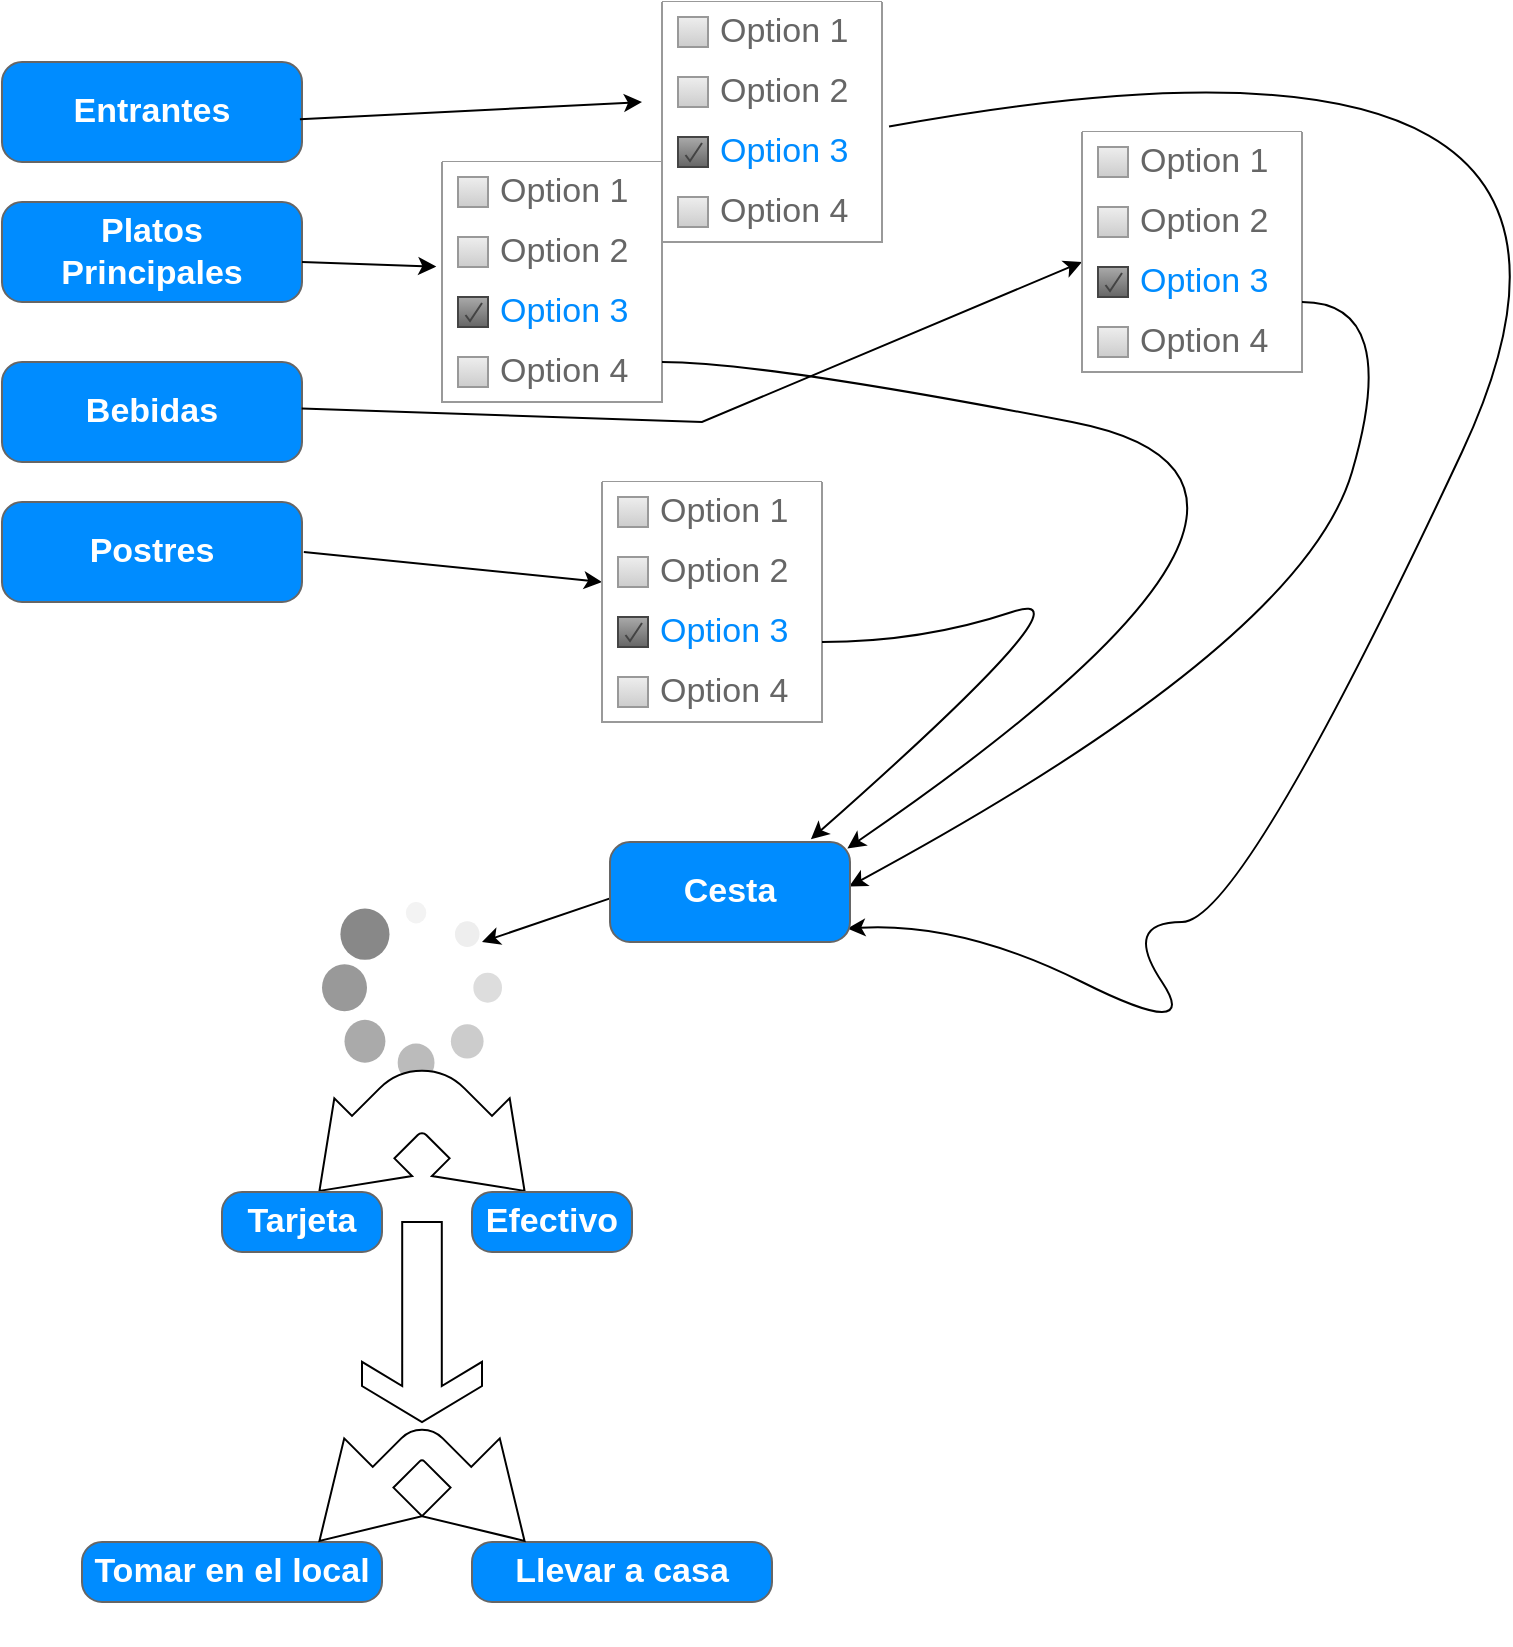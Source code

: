 <mxfile version="24.8.2">
  <diagram name="Página-1" id="xGP7IJS22eXjuodBx_O8">
    <mxGraphModel dx="1259" dy="692" grid="1" gridSize="10" guides="1" tooltips="1" connect="1" arrows="1" fold="1" page="1" pageScale="1" pageWidth="827" pageHeight="1169" math="0" shadow="0">
      <root>
        <mxCell id="0" />
        <mxCell id="1" parent="0" />
        <mxCell id="WXJM2lwCBf-DWaWHUaFj-5" value="Bebidas" style="strokeWidth=1;shadow=0;dashed=0;align=center;html=1;shape=mxgraph.mockup.buttons.button;strokeColor=#666666;fontColor=#ffffff;mainText=;buttonStyle=round;fontSize=17;fontStyle=1;fillColor=#008cff;whiteSpace=wrap;" vertex="1" parent="1">
          <mxGeometry x="50" y="190" width="150" height="50" as="geometry" />
        </mxCell>
        <mxCell id="WXJM2lwCBf-DWaWHUaFj-6" value="Entrantes" style="strokeWidth=1;shadow=0;dashed=0;align=center;html=1;shape=mxgraph.mockup.buttons.button;strokeColor=#666666;fontColor=#ffffff;mainText=;buttonStyle=round;fontSize=17;fontStyle=1;fillColor=#008cff;whiteSpace=wrap;" vertex="1" parent="1">
          <mxGeometry x="50" y="40" width="150" height="50" as="geometry" />
        </mxCell>
        <mxCell id="WXJM2lwCBf-DWaWHUaFj-7" value="Postres" style="strokeWidth=1;shadow=0;dashed=0;align=center;html=1;shape=mxgraph.mockup.buttons.button;strokeColor=#666666;fontColor=#ffffff;mainText=;buttonStyle=round;fontSize=17;fontStyle=1;fillColor=#008cff;whiteSpace=wrap;" vertex="1" parent="1">
          <mxGeometry x="50" y="260" width="150" height="50" as="geometry" />
        </mxCell>
        <mxCell id="WXJM2lwCBf-DWaWHUaFj-8" value="" style="endArrow=classic;html=1;rounded=0;exitX=0.993;exitY=0.573;exitDx=0;exitDy=0;exitPerimeter=0;" edge="1" parent="1" source="WXJM2lwCBf-DWaWHUaFj-6">
          <mxGeometry width="50" height="50" relative="1" as="geometry">
            <mxPoint x="300" y="290" as="sourcePoint" />
            <mxPoint x="370" y="60" as="targetPoint" />
            <Array as="points" />
          </mxGeometry>
        </mxCell>
        <mxCell id="WXJM2lwCBf-DWaWHUaFj-18" value="" style="swimlane;strokeColor=#999999;swimlaneFillColor=#FFFFFF;fillColor=#ffffff;fontColor=#666666;fontStyle=0;childLayout=stackLayout;horizontal=1;startSize=0;horizontalStack=0;resizeParent=1;resizeParentMax=0;resizeLast=0;collapsible=0;marginBottom=0;whiteSpace=wrap;html=1;" vertex="1" parent="1">
          <mxGeometry x="380" y="10" width="110" height="120" as="geometry" />
        </mxCell>
        <mxCell id="WXJM2lwCBf-DWaWHUaFj-19" value="Option 1" style="text;strokeColor=none;align=left;verticalAlign=middle;spacingLeft=27;spacingRight=10;overflow=hidden;points=[[0,0.5],[1,0.5]];portConstraint=eastwest;rotatable=0;whiteSpace=wrap;html=1;fillColor=none;fontColor=inherit;fontSize=17;" vertex="1" parent="WXJM2lwCBf-DWaWHUaFj-18">
          <mxGeometry width="110" height="30" as="geometry" />
        </mxCell>
        <mxCell id="WXJM2lwCBf-DWaWHUaFj-20" value="" style="resizable=0;fillColor=#EEEEEE;strokeColor=#999999;gradientColor=#cccccc;html=1;" vertex="1" parent="WXJM2lwCBf-DWaWHUaFj-19">
          <mxGeometry y="0.5" width="15" height="15" relative="1" as="geometry">
            <mxPoint x="8" y="-7.5" as="offset" />
          </mxGeometry>
        </mxCell>
        <mxCell id="WXJM2lwCBf-DWaWHUaFj-21" value="Option 2" style="text;strokeColor=none;align=left;verticalAlign=middle;spacingLeft=27;spacingRight=10;overflow=hidden;points=[[0,0.5],[1,0.5]];portConstraint=eastwest;rotatable=0;whiteSpace=wrap;html=1;rSize=5;fillColor=none;fontColor=inherit;fontSize=17;" vertex="1" parent="WXJM2lwCBf-DWaWHUaFj-18">
          <mxGeometry y="30" width="110" height="30" as="geometry" />
        </mxCell>
        <mxCell id="WXJM2lwCBf-DWaWHUaFj-22" value="" style="resizable=0;fillColor=#EEEEEE;strokeColor=#999999;gradientColor=#cccccc;html=1;" vertex="1" parent="WXJM2lwCBf-DWaWHUaFj-21">
          <mxGeometry y="0.5" width="15" height="15" relative="1" as="geometry">
            <mxPoint x="8" y="-7.5" as="offset" />
          </mxGeometry>
        </mxCell>
        <mxCell id="WXJM2lwCBf-DWaWHUaFj-23" value="Option 3" style="text;strokeColor=none;align=left;verticalAlign=middle;spacingLeft=27;spacingRight=10;overflow=hidden;points=[[0,0.5],[1,0.5]];portConstraint=eastwest;rotatable=0;whiteSpace=wrap;html=1;rSize=5;fillColor=none;fontColor=#008CFF;fontSize=17;" vertex="1" parent="WXJM2lwCBf-DWaWHUaFj-18">
          <mxGeometry y="60" width="110" height="30" as="geometry" />
        </mxCell>
        <mxCell id="WXJM2lwCBf-DWaWHUaFj-24" value="" style="shape=mxgraph.mockup.forms.checkbox;resizable=0;fillColor=#AAAAAA;gradientColor=#666666;strokeColor=#444444;html=1;" vertex="1" parent="WXJM2lwCBf-DWaWHUaFj-23">
          <mxGeometry y="0.5" width="15" height="15" relative="1" as="geometry">
            <mxPoint x="8" y="-7.5" as="offset" />
          </mxGeometry>
        </mxCell>
        <mxCell id="WXJM2lwCBf-DWaWHUaFj-25" value="Option 4" style="text;strokeColor=none;align=left;verticalAlign=middle;spacingLeft=27;spacingRight=10;overflow=hidden;points=[[0,0.5],[1,0.5]];portConstraint=eastwest;rotatable=0;whiteSpace=wrap;html=1;fillColor=none;fontColor=inherit;fontSize=17;" vertex="1" parent="WXJM2lwCBf-DWaWHUaFj-18">
          <mxGeometry y="90" width="110" height="30" as="geometry" />
        </mxCell>
        <mxCell id="WXJM2lwCBf-DWaWHUaFj-26" value="" style="resizable=0;fillColor=#EEEEEE;strokeColor=#999999;gradientColor=#cccccc;html=1;" vertex="1" parent="WXJM2lwCBf-DWaWHUaFj-25">
          <mxGeometry y="0.5" width="15" height="15" relative="1" as="geometry">
            <mxPoint x="8" y="-7.5" as="offset" />
          </mxGeometry>
        </mxCell>
        <mxCell id="WXJM2lwCBf-DWaWHUaFj-27" value="" style="endArrow=classic;html=1;rounded=0;exitX=0.999;exitY=0.464;exitDx=0;exitDy=0;exitPerimeter=0;" edge="1" parent="1" source="WXJM2lwCBf-DWaWHUaFj-5">
          <mxGeometry width="50" height="50" relative="1" as="geometry">
            <mxPoint x="300" y="290" as="sourcePoint" />
            <mxPoint x="590" y="140" as="targetPoint" />
            <Array as="points">
              <mxPoint x="400" y="220" />
            </Array>
          </mxGeometry>
        </mxCell>
        <mxCell id="WXJM2lwCBf-DWaWHUaFj-28" value="" style="swimlane;strokeColor=#999999;swimlaneFillColor=#FFFFFF;fillColor=#ffffff;fontColor=#666666;fontStyle=0;childLayout=stackLayout;horizontal=1;startSize=0;horizontalStack=0;resizeParent=1;resizeParentMax=0;resizeLast=0;collapsible=0;marginBottom=0;whiteSpace=wrap;html=1;" vertex="1" parent="1">
          <mxGeometry x="590" y="75" width="110" height="120" as="geometry" />
        </mxCell>
        <mxCell id="WXJM2lwCBf-DWaWHUaFj-29" value="Option 1" style="text;strokeColor=none;align=left;verticalAlign=middle;spacingLeft=27;spacingRight=10;overflow=hidden;points=[[0,0.5],[1,0.5]];portConstraint=eastwest;rotatable=0;whiteSpace=wrap;html=1;fillColor=none;fontColor=inherit;fontSize=17;" vertex="1" parent="WXJM2lwCBf-DWaWHUaFj-28">
          <mxGeometry width="110" height="30" as="geometry" />
        </mxCell>
        <mxCell id="WXJM2lwCBf-DWaWHUaFj-30" value="" style="resizable=0;fillColor=#EEEEEE;strokeColor=#999999;gradientColor=#cccccc;html=1;" vertex="1" parent="WXJM2lwCBf-DWaWHUaFj-29">
          <mxGeometry y="0.5" width="15" height="15" relative="1" as="geometry">
            <mxPoint x="8" y="-7.5" as="offset" />
          </mxGeometry>
        </mxCell>
        <mxCell id="WXJM2lwCBf-DWaWHUaFj-31" value="Option 2" style="text;strokeColor=none;align=left;verticalAlign=middle;spacingLeft=27;spacingRight=10;overflow=hidden;points=[[0,0.5],[1,0.5]];portConstraint=eastwest;rotatable=0;whiteSpace=wrap;html=1;rSize=5;fillColor=none;fontColor=inherit;fontSize=17;" vertex="1" parent="WXJM2lwCBf-DWaWHUaFj-28">
          <mxGeometry y="30" width="110" height="30" as="geometry" />
        </mxCell>
        <mxCell id="WXJM2lwCBf-DWaWHUaFj-32" value="" style="resizable=0;fillColor=#EEEEEE;strokeColor=#999999;gradientColor=#cccccc;html=1;" vertex="1" parent="WXJM2lwCBf-DWaWHUaFj-31">
          <mxGeometry y="0.5" width="15" height="15" relative="1" as="geometry">
            <mxPoint x="8" y="-7.5" as="offset" />
          </mxGeometry>
        </mxCell>
        <mxCell id="WXJM2lwCBf-DWaWHUaFj-33" value="Option 3" style="text;strokeColor=none;align=left;verticalAlign=middle;spacingLeft=27;spacingRight=10;overflow=hidden;points=[[0,0.5],[1,0.5]];portConstraint=eastwest;rotatable=0;whiteSpace=wrap;html=1;rSize=5;fillColor=none;fontColor=#008CFF;fontSize=17;" vertex="1" parent="WXJM2lwCBf-DWaWHUaFj-28">
          <mxGeometry y="60" width="110" height="30" as="geometry" />
        </mxCell>
        <mxCell id="WXJM2lwCBf-DWaWHUaFj-34" value="" style="shape=mxgraph.mockup.forms.checkbox;resizable=0;fillColor=#AAAAAA;gradientColor=#666666;strokeColor=#444444;html=1;" vertex="1" parent="WXJM2lwCBf-DWaWHUaFj-33">
          <mxGeometry y="0.5" width="15" height="15" relative="1" as="geometry">
            <mxPoint x="8" y="-7.5" as="offset" />
          </mxGeometry>
        </mxCell>
        <mxCell id="WXJM2lwCBf-DWaWHUaFj-35" value="Option 4" style="text;strokeColor=none;align=left;verticalAlign=middle;spacingLeft=27;spacingRight=10;overflow=hidden;points=[[0,0.5],[1,0.5]];portConstraint=eastwest;rotatable=0;whiteSpace=wrap;html=1;fillColor=none;fontColor=inherit;fontSize=17;" vertex="1" parent="WXJM2lwCBf-DWaWHUaFj-28">
          <mxGeometry y="90" width="110" height="30" as="geometry" />
        </mxCell>
        <mxCell id="WXJM2lwCBf-DWaWHUaFj-36" value="" style="resizable=0;fillColor=#EEEEEE;strokeColor=#999999;gradientColor=#cccccc;html=1;" vertex="1" parent="WXJM2lwCBf-DWaWHUaFj-35">
          <mxGeometry y="0.5" width="15" height="15" relative="1" as="geometry">
            <mxPoint x="8" y="-7.5" as="offset" />
          </mxGeometry>
        </mxCell>
        <mxCell id="WXJM2lwCBf-DWaWHUaFj-37" value="" style="endArrow=classic;html=1;rounded=0;exitX=1.006;exitY=0.5;exitDx=0;exitDy=0;exitPerimeter=0;" edge="1" parent="1" source="WXJM2lwCBf-DWaWHUaFj-7">
          <mxGeometry width="50" height="50" relative="1" as="geometry">
            <mxPoint x="300" y="290" as="sourcePoint" />
            <mxPoint x="350" y="300" as="targetPoint" />
          </mxGeometry>
        </mxCell>
        <mxCell id="WXJM2lwCBf-DWaWHUaFj-47" value="" style="curved=1;endArrow=classic;html=1;rounded=0;exitX=1.032;exitY=0.076;exitDx=0;exitDy=0;exitPerimeter=0;entryX=0.989;entryY=0.864;entryDx=0;entryDy=0;entryPerimeter=0;" edge="1" parent="1" source="WXJM2lwCBf-DWaWHUaFj-23" target="WXJM2lwCBf-DWaWHUaFj-88">
          <mxGeometry width="50" height="50" relative="1" as="geometry">
            <mxPoint x="300" y="290" as="sourcePoint" />
            <mxPoint x="459.06" y="495.17" as="targetPoint" />
            <Array as="points">
              <mxPoint x="890" />
              <mxPoint x="670" y="470" />
              <mxPoint x="610" y="470" />
              <mxPoint x="650" y="530" />
              <mxPoint x="530" y="470" />
            </Array>
          </mxGeometry>
        </mxCell>
        <mxCell id="WXJM2lwCBf-DWaWHUaFj-48" value="" style="curved=1;endArrow=classic;html=1;rounded=0;entryX=0.996;entryY=0.446;entryDx=0;entryDy=0;entryPerimeter=0;" edge="1" parent="1" target="WXJM2lwCBf-DWaWHUaFj-88">
          <mxGeometry width="50" height="50" relative="1" as="geometry">
            <mxPoint x="700" y="160" as="sourcePoint" />
            <mxPoint x="454.38" y="447.98" as="targetPoint" />
            <Array as="points">
              <mxPoint x="750" y="160" />
              <mxPoint x="700" y="330" />
            </Array>
          </mxGeometry>
        </mxCell>
        <mxCell id="WXJM2lwCBf-DWaWHUaFj-51" value="" style="endArrow=classic;html=1;rounded=0;exitX=0.034;exitY=0.536;exitDx=0;exitDy=0;exitPerimeter=0;" edge="1" parent="1" source="WXJM2lwCBf-DWaWHUaFj-88">
          <mxGeometry width="50" height="50" relative="1" as="geometry">
            <mxPoint x="368.06" y="448.63" as="sourcePoint" />
            <mxPoint x="290" y="480" as="targetPoint" />
          </mxGeometry>
        </mxCell>
        <mxCell id="WXJM2lwCBf-DWaWHUaFj-54" value="Platos&lt;div&gt;Principales&lt;/div&gt;" style="strokeWidth=1;shadow=0;dashed=0;align=center;html=1;shape=mxgraph.mockup.buttons.button;strokeColor=#666666;fontColor=#ffffff;mainText=;buttonStyle=round;fontSize=17;fontStyle=1;fillColor=#008cff;whiteSpace=wrap;" vertex="1" parent="1">
          <mxGeometry x="50" y="110" width="150" height="50" as="geometry" />
        </mxCell>
        <mxCell id="WXJM2lwCBf-DWaWHUaFj-55" value="" style="endArrow=classic;html=1;rounded=0;entryX=-0.026;entryY=0.743;entryDx=0;entryDy=0;entryPerimeter=0;" edge="1" parent="1" target="WXJM2lwCBf-DWaWHUaFj-59">
          <mxGeometry width="50" height="50" relative="1" as="geometry">
            <mxPoint x="200" y="140" as="sourcePoint" />
            <mxPoint x="260" y="140" as="targetPoint" />
          </mxGeometry>
        </mxCell>
        <mxCell id="WXJM2lwCBf-DWaWHUaFj-56" value="" style="swimlane;strokeColor=#999999;swimlaneFillColor=#FFFFFF;fillColor=#ffffff;fontColor=#666666;fontStyle=0;childLayout=stackLayout;horizontal=1;startSize=0;horizontalStack=0;resizeParent=1;resizeParentMax=0;resizeLast=0;collapsible=0;marginBottom=0;whiteSpace=wrap;html=1;" vertex="1" parent="1">
          <mxGeometry x="270" y="90" width="110" height="120" as="geometry" />
        </mxCell>
        <mxCell id="WXJM2lwCBf-DWaWHUaFj-57" value="Option 1" style="text;strokeColor=none;align=left;verticalAlign=middle;spacingLeft=27;spacingRight=10;overflow=hidden;points=[[0,0.5],[1,0.5]];portConstraint=eastwest;rotatable=0;whiteSpace=wrap;html=1;fillColor=none;fontColor=inherit;fontSize=17;" vertex="1" parent="WXJM2lwCBf-DWaWHUaFj-56">
          <mxGeometry width="110" height="30" as="geometry" />
        </mxCell>
        <mxCell id="WXJM2lwCBf-DWaWHUaFj-58" value="" style="resizable=0;fillColor=#EEEEEE;strokeColor=#999999;gradientColor=#cccccc;html=1;" vertex="1" parent="WXJM2lwCBf-DWaWHUaFj-57">
          <mxGeometry y="0.5" width="15" height="15" relative="1" as="geometry">
            <mxPoint x="8" y="-7.5" as="offset" />
          </mxGeometry>
        </mxCell>
        <mxCell id="WXJM2lwCBf-DWaWHUaFj-59" value="Option 2" style="text;strokeColor=none;align=left;verticalAlign=middle;spacingLeft=27;spacingRight=10;overflow=hidden;points=[[0,0.5],[1,0.5]];portConstraint=eastwest;rotatable=0;whiteSpace=wrap;html=1;rSize=5;fillColor=none;fontColor=inherit;fontSize=17;" vertex="1" parent="WXJM2lwCBf-DWaWHUaFj-56">
          <mxGeometry y="30" width="110" height="30" as="geometry" />
        </mxCell>
        <mxCell id="WXJM2lwCBf-DWaWHUaFj-60" value="" style="resizable=0;fillColor=#EEEEEE;strokeColor=#999999;gradientColor=#cccccc;html=1;" vertex="1" parent="WXJM2lwCBf-DWaWHUaFj-59">
          <mxGeometry y="0.5" width="15" height="15" relative="1" as="geometry">
            <mxPoint x="8" y="-7.5" as="offset" />
          </mxGeometry>
        </mxCell>
        <mxCell id="WXJM2lwCBf-DWaWHUaFj-61" value="Option 3" style="text;strokeColor=none;align=left;verticalAlign=middle;spacingLeft=27;spacingRight=10;overflow=hidden;points=[[0,0.5],[1,0.5]];portConstraint=eastwest;rotatable=0;whiteSpace=wrap;html=1;rSize=5;fillColor=none;fontColor=#008CFF;fontSize=17;" vertex="1" parent="WXJM2lwCBf-DWaWHUaFj-56">
          <mxGeometry y="60" width="110" height="30" as="geometry" />
        </mxCell>
        <mxCell id="WXJM2lwCBf-DWaWHUaFj-62" value="" style="shape=mxgraph.mockup.forms.checkbox;resizable=0;fillColor=#AAAAAA;gradientColor=#666666;strokeColor=#444444;html=1;" vertex="1" parent="WXJM2lwCBf-DWaWHUaFj-61">
          <mxGeometry y="0.5" width="15" height="15" relative="1" as="geometry">
            <mxPoint x="8" y="-7.5" as="offset" />
          </mxGeometry>
        </mxCell>
        <mxCell id="WXJM2lwCBf-DWaWHUaFj-63" value="Option 4" style="text;strokeColor=none;align=left;verticalAlign=middle;spacingLeft=27;spacingRight=10;overflow=hidden;points=[[0,0.5],[1,0.5]];portConstraint=eastwest;rotatable=0;whiteSpace=wrap;html=1;fillColor=none;fontColor=inherit;fontSize=17;" vertex="1" parent="WXJM2lwCBf-DWaWHUaFj-56">
          <mxGeometry y="90" width="110" height="30" as="geometry" />
        </mxCell>
        <mxCell id="WXJM2lwCBf-DWaWHUaFj-64" value="" style="resizable=0;fillColor=#EEEEEE;strokeColor=#999999;gradientColor=#cccccc;html=1;" vertex="1" parent="WXJM2lwCBf-DWaWHUaFj-63">
          <mxGeometry y="0.5" width="15" height="15" relative="1" as="geometry">
            <mxPoint x="8" y="-7.5" as="offset" />
          </mxGeometry>
        </mxCell>
        <mxCell id="WXJM2lwCBf-DWaWHUaFj-67" value="" style="verticalLabelPosition=bottom;shadow=0;dashed=0;align=center;html=1;verticalAlign=top;strokeWidth=1;shape=mxgraph.mockup.misc.loading_circle_1;pointerEvents=1" vertex="1" parent="1">
          <mxGeometry x="210" y="460" width="90" height="90" as="geometry" />
        </mxCell>
        <mxCell id="WXJM2lwCBf-DWaWHUaFj-70" value="" style="html=1;shadow=0;dashed=0;align=center;verticalAlign=middle;shape=mxgraph.arrows2.bendDoubleArrow;dy=15;dx=38;arrowHead=55;rounded=1;rotation=45;" vertex="1" parent="1">
          <mxGeometry x="210" y="535" width="100" height="100" as="geometry" />
        </mxCell>
        <mxCell id="WXJM2lwCBf-DWaWHUaFj-71" value="Tarjeta" style="strokeWidth=1;shadow=0;dashed=0;align=center;html=1;shape=mxgraph.mockup.buttons.button;strokeColor=#666666;fontColor=#ffffff;mainText=;buttonStyle=round;fontSize=17;fontStyle=1;fillColor=#008cff;whiteSpace=wrap;" vertex="1" parent="1">
          <mxGeometry x="160" y="605" width="80" height="30" as="geometry" />
        </mxCell>
        <mxCell id="WXJM2lwCBf-DWaWHUaFj-72" value="Efectivo" style="strokeWidth=1;shadow=0;dashed=0;align=center;html=1;shape=mxgraph.mockup.buttons.button;strokeColor=#666666;fontColor=#ffffff;mainText=;buttonStyle=round;fontSize=17;fontStyle=1;fillColor=#008cff;whiteSpace=wrap;" vertex="1" parent="1">
          <mxGeometry x="285" y="605" width="80" height="30" as="geometry" />
        </mxCell>
        <mxCell id="WXJM2lwCBf-DWaWHUaFj-73" value="" style="html=1;shadow=0;dashed=0;align=center;verticalAlign=middle;shape=mxgraph.arrows2.sharpArrow;dy1=0.67;dx1=18;dx2=18;notch=0;rotation=90;" vertex="1" parent="1">
          <mxGeometry x="210" y="640" width="100" height="60" as="geometry" />
        </mxCell>
        <mxCell id="WXJM2lwCBf-DWaWHUaFj-74" value="Tomar en el local" style="strokeWidth=1;shadow=0;dashed=0;align=center;html=1;shape=mxgraph.mockup.buttons.button;strokeColor=#666666;fontColor=#ffffff;mainText=;buttonStyle=round;fontSize=17;fontStyle=1;fillColor=#008cff;whiteSpace=wrap;" vertex="1" parent="1">
          <mxGeometry x="90" y="780" width="150" height="30" as="geometry" />
        </mxCell>
        <mxCell id="WXJM2lwCBf-DWaWHUaFj-75" value="Llevar a casa" style="strokeWidth=1;shadow=0;dashed=0;align=center;html=1;shape=mxgraph.mockup.buttons.button;strokeColor=#666666;fontColor=#ffffff;mainText=;buttonStyle=round;fontSize=17;fontStyle=1;fillColor=#008cff;whiteSpace=wrap;" vertex="1" parent="1">
          <mxGeometry x="285" y="780" width="150" height="30" as="geometry" />
        </mxCell>
        <mxCell id="WXJM2lwCBf-DWaWHUaFj-76" value="" style="html=1;shadow=0;dashed=0;align=center;verticalAlign=middle;shape=mxgraph.arrows2.bendDoubleArrow;dy=7.33;dx=45;arrowHead=55;rounded=1;rotation=45;" vertex="1" parent="1">
          <mxGeometry x="210" y="710" width="100" height="100" as="geometry" />
        </mxCell>
        <mxCell id="WXJM2lwCBf-DWaWHUaFj-77" value="" style="swimlane;strokeColor=#999999;swimlaneFillColor=#FFFFFF;fillColor=#ffffff;fontColor=#666666;fontStyle=0;childLayout=stackLayout;horizontal=1;startSize=0;horizontalStack=0;resizeParent=1;resizeParentMax=0;resizeLast=0;collapsible=0;marginBottom=0;whiteSpace=wrap;html=1;" vertex="1" parent="1">
          <mxGeometry x="350" y="250" width="110" height="120" as="geometry" />
        </mxCell>
        <mxCell id="WXJM2lwCBf-DWaWHUaFj-78" value="Option 1" style="text;strokeColor=none;align=left;verticalAlign=middle;spacingLeft=27;spacingRight=10;overflow=hidden;points=[[0,0.5],[1,0.5]];portConstraint=eastwest;rotatable=0;whiteSpace=wrap;html=1;fillColor=none;fontColor=inherit;fontSize=17;" vertex="1" parent="WXJM2lwCBf-DWaWHUaFj-77">
          <mxGeometry width="110" height="30" as="geometry" />
        </mxCell>
        <mxCell id="WXJM2lwCBf-DWaWHUaFj-79" value="" style="resizable=0;fillColor=#EEEEEE;strokeColor=#999999;gradientColor=#cccccc;html=1;" vertex="1" parent="WXJM2lwCBf-DWaWHUaFj-78">
          <mxGeometry y="0.5" width="15" height="15" relative="1" as="geometry">
            <mxPoint x="8" y="-7.5" as="offset" />
          </mxGeometry>
        </mxCell>
        <mxCell id="WXJM2lwCBf-DWaWHUaFj-80" value="Option 2" style="text;strokeColor=none;align=left;verticalAlign=middle;spacingLeft=27;spacingRight=10;overflow=hidden;points=[[0,0.5],[1,0.5]];portConstraint=eastwest;rotatable=0;whiteSpace=wrap;html=1;rSize=5;fillColor=none;fontColor=inherit;fontSize=17;" vertex="1" parent="WXJM2lwCBf-DWaWHUaFj-77">
          <mxGeometry y="30" width="110" height="30" as="geometry" />
        </mxCell>
        <mxCell id="WXJM2lwCBf-DWaWHUaFj-81" value="" style="resizable=0;fillColor=#EEEEEE;strokeColor=#999999;gradientColor=#cccccc;html=1;" vertex="1" parent="WXJM2lwCBf-DWaWHUaFj-80">
          <mxGeometry y="0.5" width="15" height="15" relative="1" as="geometry">
            <mxPoint x="8" y="-7.5" as="offset" />
          </mxGeometry>
        </mxCell>
        <mxCell id="WXJM2lwCBf-DWaWHUaFj-82" value="Option 3" style="text;strokeColor=none;align=left;verticalAlign=middle;spacingLeft=27;spacingRight=10;overflow=hidden;points=[[0,0.5],[1,0.5]];portConstraint=eastwest;rotatable=0;whiteSpace=wrap;html=1;rSize=5;fillColor=none;fontColor=#008CFF;fontSize=17;" vertex="1" parent="WXJM2lwCBf-DWaWHUaFj-77">
          <mxGeometry y="60" width="110" height="30" as="geometry" />
        </mxCell>
        <mxCell id="WXJM2lwCBf-DWaWHUaFj-83" value="" style="shape=mxgraph.mockup.forms.checkbox;resizable=0;fillColor=#AAAAAA;gradientColor=#666666;strokeColor=#444444;html=1;" vertex="1" parent="WXJM2lwCBf-DWaWHUaFj-82">
          <mxGeometry y="0.5" width="15" height="15" relative="1" as="geometry">
            <mxPoint x="8" y="-7.5" as="offset" />
          </mxGeometry>
        </mxCell>
        <mxCell id="WXJM2lwCBf-DWaWHUaFj-84" value="Option 4" style="text;strokeColor=none;align=left;verticalAlign=middle;spacingLeft=27;spacingRight=10;overflow=hidden;points=[[0,0.5],[1,0.5]];portConstraint=eastwest;rotatable=0;whiteSpace=wrap;html=1;fillColor=none;fontColor=inherit;fontSize=17;" vertex="1" parent="WXJM2lwCBf-DWaWHUaFj-77">
          <mxGeometry y="90" width="110" height="30" as="geometry" />
        </mxCell>
        <mxCell id="WXJM2lwCBf-DWaWHUaFj-85" value="" style="resizable=0;fillColor=#EEEEEE;strokeColor=#999999;gradientColor=#cccccc;html=1;" vertex="1" parent="WXJM2lwCBf-DWaWHUaFj-84">
          <mxGeometry y="0.5" width="15" height="15" relative="1" as="geometry">
            <mxPoint x="8" y="-7.5" as="offset" />
          </mxGeometry>
        </mxCell>
        <mxCell id="WXJM2lwCBf-DWaWHUaFj-86" value="" style="curved=1;endArrow=classic;html=1;rounded=0;entryX=0.837;entryY=-0.027;entryDx=0;entryDy=0;entryPerimeter=0;" edge="1" parent="1" target="WXJM2lwCBf-DWaWHUaFj-88">
          <mxGeometry width="50" height="50" relative="1" as="geometry">
            <mxPoint x="460" y="330" as="sourcePoint" />
            <mxPoint x="483.5" y="390.52" as="targetPoint" />
            <Array as="points">
              <mxPoint x="510" y="330" />
              <mxPoint x="600" y="300" />
            </Array>
          </mxGeometry>
        </mxCell>
        <mxCell id="WXJM2lwCBf-DWaWHUaFj-87" value="" style="curved=1;endArrow=classic;html=1;rounded=0;entryX=0.989;entryY=0.064;entryDx=0;entryDy=0;entryPerimeter=0;" edge="1" parent="1" target="WXJM2lwCBf-DWaWHUaFj-88">
          <mxGeometry width="50" height="50" relative="1" as="geometry">
            <mxPoint x="380" y="190" as="sourcePoint" />
            <mxPoint x="490" y="412.698" as="targetPoint" />
            <Array as="points">
              <mxPoint x="430" y="190" />
              <mxPoint x="740" y="250" />
            </Array>
          </mxGeometry>
        </mxCell>
        <mxCell id="WXJM2lwCBf-DWaWHUaFj-88" value="Cesta" style="strokeWidth=1;shadow=0;dashed=0;align=center;html=1;shape=mxgraph.mockup.buttons.button;strokeColor=#666666;fontColor=#ffffff;mainText=;buttonStyle=round;fontSize=17;fontStyle=1;fillColor=#008cff;whiteSpace=wrap;" vertex="1" parent="1">
          <mxGeometry x="354" y="430" width="120" height="50" as="geometry" />
        </mxCell>
      </root>
    </mxGraphModel>
  </diagram>
</mxfile>
